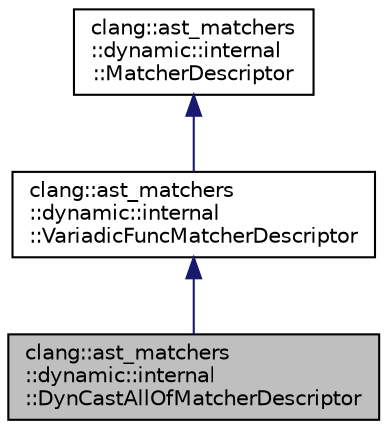 digraph "clang::ast_matchers::dynamic::internal::DynCastAllOfMatcherDescriptor"
{
 // LATEX_PDF_SIZE
  bgcolor="transparent";
  edge [fontname="Helvetica",fontsize="10",labelfontname="Helvetica",labelfontsize="10"];
  node [fontname="Helvetica",fontsize="10",shape=record];
  Node1 [label="clang::ast_matchers\l::dynamic::internal\l::DynCastAllOfMatcherDescriptor",height=0.2,width=0.4,color="black", fillcolor="grey75", style="filled", fontcolor="black",tooltip="Return CK_Trivial when appropriate for VariadicDynCastAllOfMatchers."];
  Node2 -> Node1 [dir="back",color="midnightblue",fontsize="10",style="solid",fontname="Helvetica"];
  Node2 [label="clang::ast_matchers\l::dynamic::internal\l::VariadicFuncMatcherDescriptor",height=0.2,width=0.4,color="black",URL="$classclang_1_1ast__matchers_1_1dynamic_1_1internal_1_1VariadicFuncMatcherDescriptor.html",tooltip="Matcher descriptor for variadic functions."];
  Node3 -> Node2 [dir="back",color="midnightblue",fontsize="10",style="solid",fontname="Helvetica"];
  Node3 [label="clang::ast_matchers\l::dynamic::internal\l::MatcherDescriptor",height=0.2,width=0.4,color="black",URL="$classclang_1_1ast__matchers_1_1dynamic_1_1internal_1_1MatcherDescriptor.html",tooltip="Matcher descriptor interface."];
}
